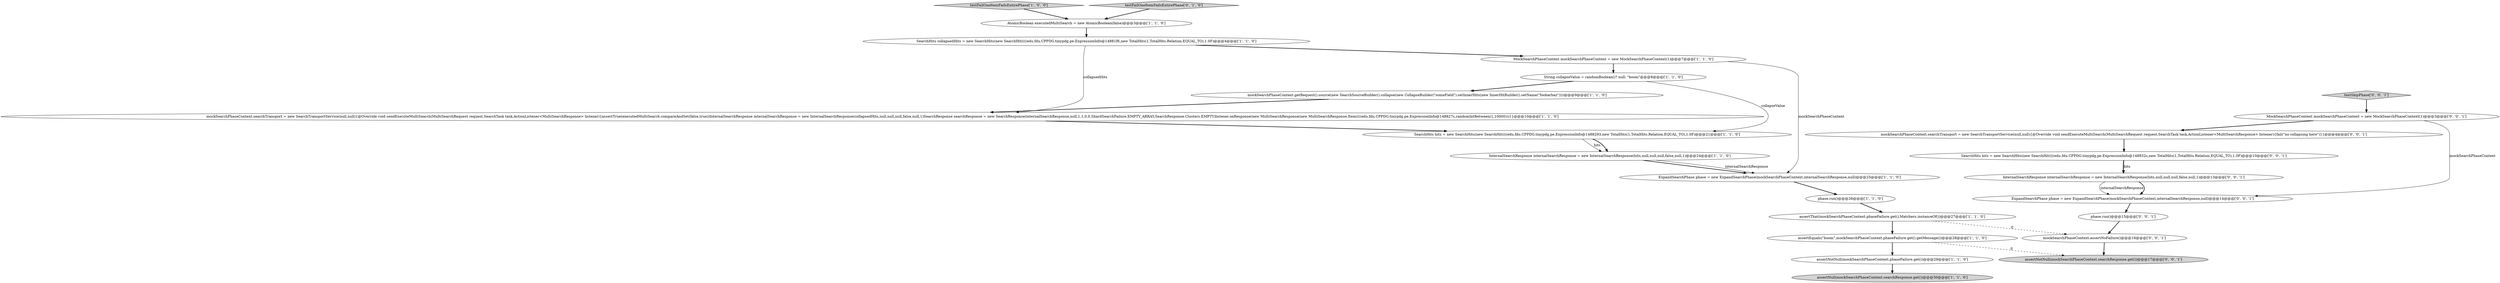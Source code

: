 digraph {
12 [style = filled, label = "mockSearchPhaseContext.getRequest().source(new SearchSourceBuilder().collapse(new CollapseBuilder(\"someField\").setInnerHits(new InnerHitBuilder().setName(\"foobarbaz\"))))@@@9@@@['1', '1', '0']", fillcolor = white, shape = ellipse image = "AAA0AAABBB1BBB"];
11 [style = filled, label = "testFailOneItemFailsEntirePhase['1', '0', '0']", fillcolor = lightgray, shape = diamond image = "AAA0AAABBB1BBB"];
18 [style = filled, label = "InternalSearchResponse internalSearchResponse = new InternalSearchResponse(hits,null,null,null,false,null,1)@@@13@@@['0', '0', '1']", fillcolor = white, shape = ellipse image = "AAA0AAABBB3BBB"];
9 [style = filled, label = "assertNotNull(mockSearchPhaseContext.phaseFailure.get())@@@29@@@['1', '1', '0']", fillcolor = white, shape = ellipse image = "AAA0AAABBB1BBB"];
7 [style = filled, label = "assertNull(mockSearchPhaseContext.searchResponse.get())@@@30@@@['1', '1', '0']", fillcolor = lightgray, shape = ellipse image = "AAA0AAABBB1BBB"];
0 [style = filled, label = "SearchHits collapsedHits = new SearchHits(new SearchHit((((edu.fdu.CPPDG.tinypdg.pe.ExpressionInfo@14881f6,new TotalHits(1,TotalHits.Relation.EQUAL_TO),1.0F)@@@4@@@['1', '1', '0']", fillcolor = white, shape = ellipse image = "AAA0AAABBB1BBB"];
5 [style = filled, label = "phase.run()@@@26@@@['1', '1', '0']", fillcolor = white, shape = ellipse image = "AAA0AAABBB1BBB"];
2 [style = filled, label = "InternalSearchResponse internalSearchResponse = new InternalSearchResponse(hits,null,null,null,false,null,1)@@@24@@@['1', '1', '0']", fillcolor = white, shape = ellipse image = "AAA0AAABBB1BBB"];
21 [style = filled, label = "assertNotNull(mockSearchPhaseContext.searchResponse.get())@@@17@@@['0', '0', '1']", fillcolor = lightgray, shape = ellipse image = "AAA0AAABBB3BBB"];
22 [style = filled, label = "phase.run()@@@15@@@['0', '0', '1']", fillcolor = white, shape = ellipse image = "AAA0AAABBB3BBB"];
6 [style = filled, label = "assertEquals(\"boom\",mockSearchPhaseContext.phaseFailure.get().getMessage())@@@28@@@['1', '1', '0']", fillcolor = white, shape = ellipse image = "AAA0AAABBB1BBB"];
1 [style = filled, label = "MockSearchPhaseContext mockSearchPhaseContext = new MockSearchPhaseContext(1)@@@7@@@['1', '1', '0']", fillcolor = white, shape = ellipse image = "AAA0AAABBB1BBB"];
3 [style = filled, label = "ExpandSearchPhase phase = new ExpandSearchPhase(mockSearchPhaseContext,internalSearchResponse,null)@@@25@@@['1', '1', '0']", fillcolor = white, shape = ellipse image = "AAA0AAABBB1BBB"];
10 [style = filled, label = "String collapseValue = randomBoolean()? null: \"boom\"@@@8@@@['1', '1', '0']", fillcolor = white, shape = ellipse image = "AAA0AAABBB1BBB"];
17 [style = filled, label = "mockSearchPhaseContext.searchTransport = new SearchTransportService(null,null){@Override void sendExecuteMultiSearch(MultiSearchRequest request,SearchTask task,ActionListener<MultiSearchResponse> listener){fail(\"no collapsing here\")}}@@@4@@@['0', '0', '1']", fillcolor = white, shape = ellipse image = "AAA0AAABBB3BBB"];
16 [style = filled, label = "SearchHits hits = new SearchHits(new SearchHit((((edu.fdu.CPPDG.tinypdg.pe.ExpressionInfo@148832c,new TotalHits(1,TotalHits.Relation.EQUAL_TO),1.0F)@@@10@@@['0', '0', '1']", fillcolor = white, shape = ellipse image = "AAA0AAABBB3BBB"];
24 [style = filled, label = "MockSearchPhaseContext mockSearchPhaseContext = new MockSearchPhaseContext(1)@@@3@@@['0', '0', '1']", fillcolor = white, shape = ellipse image = "AAA0AAABBB3BBB"];
8 [style = filled, label = "SearchHits hits = new SearchHits(new SearchHit((((edu.fdu.CPPDG.tinypdg.pe.ExpressionInfo@1488293,new TotalHits(1,TotalHits.Relation.EQUAL_TO),1.0F)@@@21@@@['1', '1', '0']", fillcolor = white, shape = ellipse image = "AAA0AAABBB1BBB"];
15 [style = filled, label = "testFailOneItemFailsEntirePhase['0', '1', '0']", fillcolor = lightgray, shape = diamond image = "AAA0AAABBB2BBB"];
19 [style = filled, label = "mockSearchPhaseContext.assertNoFailure()@@@16@@@['0', '0', '1']", fillcolor = white, shape = ellipse image = "AAA0AAABBB3BBB"];
4 [style = filled, label = "assertThat(mockSearchPhaseContext.phaseFailure.get(),Matchers.instanceOf())@@@27@@@['1', '1', '0']", fillcolor = white, shape = ellipse image = "AAA0AAABBB1BBB"];
13 [style = filled, label = "mockSearchPhaseContext.searchTransport = new SearchTransportService(null,null){@Override void sendExecuteMultiSearch(MultiSearchRequest request,SearchTask task,ActionListener<MultiSearchResponse> listener){assertTrue(executedMultiSearch.compareAndSet(false,true))InternalSearchResponse internalSearchResponse = new InternalSearchResponse(collapsedHits,null,null,null,false,null,1)SearchResponse searchResponse = new SearchResponse(internalSearchResponse,null,1,1,0,0,ShardSearchFailure.EMPTY_ARRAY,SearchResponse.Clusters.EMPTY)listener.onResponse(new MultiSearchResponse(new MultiSearchResponse.Item((((edu.fdu.CPPDG.tinypdg.pe.ExpressionInfo@148827c,randomIntBetween(1,10000)))}}@@@10@@@['1', '1', '0']", fillcolor = white, shape = ellipse image = "AAA0AAABBB1BBB"];
14 [style = filled, label = "AtomicBoolean executedMultiSearch = new AtomicBoolean(false)@@@3@@@['1', '1', '0']", fillcolor = white, shape = ellipse image = "AAA0AAABBB1BBB"];
20 [style = filled, label = "testSkipPhase['0', '0', '1']", fillcolor = lightgray, shape = diamond image = "AAA0AAABBB3BBB"];
23 [style = filled, label = "ExpandSearchPhase phase = new ExpandSearchPhase(mockSearchPhaseContext,internalSearchResponse,null)@@@14@@@['0', '0', '1']", fillcolor = white, shape = ellipse image = "AAA0AAABBB3BBB"];
23->22 [style = bold, label=""];
4->6 [style = bold, label=""];
22->19 [style = bold, label=""];
16->18 [style = solid, label="hits"];
1->10 [style = bold, label=""];
16->18 [style = bold, label=""];
24->17 [style = bold, label=""];
14->0 [style = bold, label=""];
8->2 [style = solid, label="hits"];
11->14 [style = bold, label=""];
3->5 [style = bold, label=""];
0->1 [style = bold, label=""];
5->4 [style = bold, label=""];
24->23 [style = solid, label="mockSearchPhaseContext"];
12->13 [style = bold, label=""];
2->3 [style = bold, label=""];
6->9 [style = bold, label=""];
10->12 [style = bold, label=""];
2->3 [style = solid, label="internalSearchResponse"];
19->21 [style = bold, label=""];
8->2 [style = bold, label=""];
1->3 [style = solid, label="mockSearchPhaseContext"];
10->8 [style = solid, label="collapseValue"];
15->14 [style = bold, label=""];
20->24 [style = bold, label=""];
6->21 [style = dashed, label="0"];
18->23 [style = solid, label="internalSearchResponse"];
13->8 [style = bold, label=""];
4->19 [style = dashed, label="0"];
0->13 [style = solid, label="collapsedHits"];
17->16 [style = bold, label=""];
18->23 [style = bold, label=""];
9->7 [style = bold, label=""];
}
